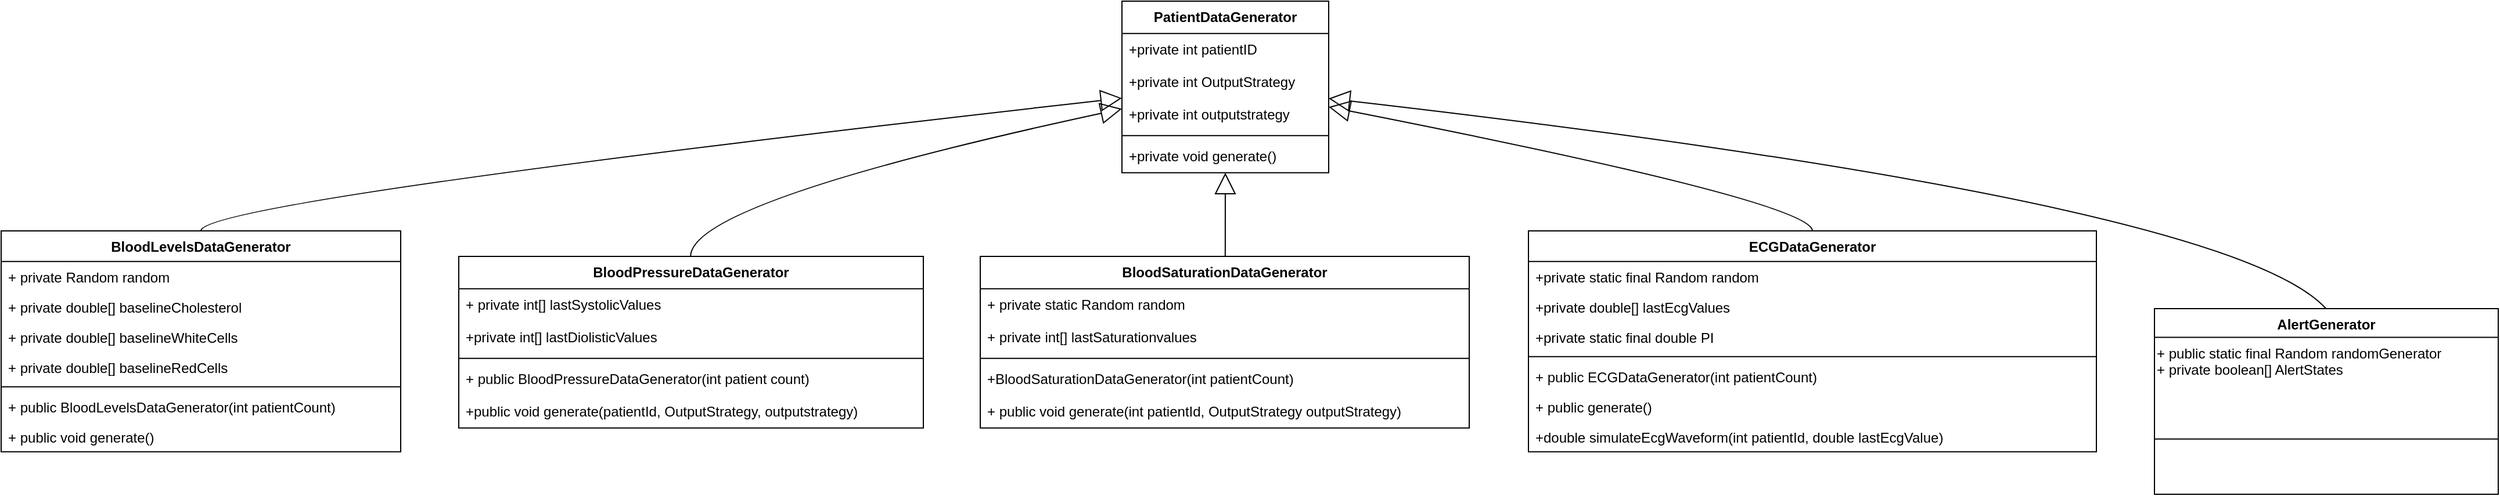 <mxfile version="24.2.7" type="github">
  <diagram id="C5RBs43oDa-KdzZeNtuy" name="Page-1">
    <mxGraphModel dx="887" dy="520" grid="1" gridSize="10" guides="1" tooltips="1" connect="1" arrows="1" fold="1" page="1" pageScale="1" pageWidth="827" pageHeight="1169" math="0" shadow="0">
      <root>
        <mxCell id="WIyWlLk6GJQsqaUBKTNV-0" />
        <mxCell id="WIyWlLk6GJQsqaUBKTNV-1" parent="WIyWlLk6GJQsqaUBKTNV-0" />
        <mxCell id="Af25B5TgeSPkg5sPbAyL-43" value="PatientDataGenerator" style="swimlane;fontStyle=1;align=center;verticalAlign=top;childLayout=stackLayout;horizontal=1;startSize=27.9;horizontalStack=0;resizeParent=1;resizeParentMax=0;resizeLast=0;collapsible=0;marginBottom=0;" vertex="1" parent="WIyWlLk6GJQsqaUBKTNV-1">
          <mxGeometry x="985" y="20" width="178" height="147.9" as="geometry" />
        </mxCell>
        <mxCell id="Af25B5TgeSPkg5sPbAyL-44" value="+private int patientID" style="text;strokeColor=none;fillColor=none;align=left;verticalAlign=top;spacingLeft=4;spacingRight=4;overflow=hidden;rotatable=0;points=[[0,0.5],[1,0.5]];portConstraint=eastwest;" vertex="1" parent="Af25B5TgeSPkg5sPbAyL-43">
          <mxGeometry y="27.9" width="178" height="28" as="geometry" />
        </mxCell>
        <mxCell id="Af25B5TgeSPkg5sPbAyL-45" value="+private int OutputStrategy" style="text;strokeColor=none;fillColor=none;align=left;verticalAlign=top;spacingLeft=4;spacingRight=4;overflow=hidden;rotatable=0;points=[[0,0.5],[1,0.5]];portConstraint=eastwest;" vertex="1" parent="Af25B5TgeSPkg5sPbAyL-43">
          <mxGeometry y="55.9" width="178" height="28" as="geometry" />
        </mxCell>
        <mxCell id="Af25B5TgeSPkg5sPbAyL-46" value="+private int outputstrategy" style="text;strokeColor=none;fillColor=none;align=left;verticalAlign=top;spacingLeft=4;spacingRight=4;overflow=hidden;rotatable=0;points=[[0,0.5],[1,0.5]];portConstraint=eastwest;" vertex="1" parent="Af25B5TgeSPkg5sPbAyL-43">
          <mxGeometry y="83.9" width="178" height="28" as="geometry" />
        </mxCell>
        <mxCell id="Af25B5TgeSPkg5sPbAyL-47" style="line;strokeWidth=1;fillColor=none;align=left;verticalAlign=middle;spacingTop=-1;spacingLeft=3;spacingRight=3;rotatable=0;labelPosition=right;points=[];portConstraint=eastwest;strokeColor=inherit;" vertex="1" parent="Af25B5TgeSPkg5sPbAyL-43">
          <mxGeometry y="111.9" width="178" height="8" as="geometry" />
        </mxCell>
        <mxCell id="Af25B5TgeSPkg5sPbAyL-48" value="+private void generate()" style="text;strokeColor=none;fillColor=none;align=left;verticalAlign=top;spacingLeft=4;spacingRight=4;overflow=hidden;rotatable=0;points=[[0,0.5],[1,0.5]];portConstraint=eastwest;" vertex="1" parent="Af25B5TgeSPkg5sPbAyL-43">
          <mxGeometry y="119.9" width="178" height="28" as="geometry" />
        </mxCell>
        <mxCell id="Af25B5TgeSPkg5sPbAyL-49" value="BloodLevelsDataGenerator" style="swimlane;fontStyle=1;align=center;verticalAlign=top;childLayout=stackLayout;horizontal=1;startSize=26.357;horizontalStack=0;resizeParent=1;resizeParentMax=0;resizeLast=0;collapsible=0;marginBottom=0;" vertex="1" parent="WIyWlLk6GJQsqaUBKTNV-1">
          <mxGeometry x="20" y="218" width="344" height="190.357" as="geometry" />
        </mxCell>
        <mxCell id="Af25B5TgeSPkg5sPbAyL-50" value="+ private Random random" style="text;strokeColor=none;fillColor=none;align=left;verticalAlign=top;spacingLeft=4;spacingRight=4;overflow=hidden;rotatable=0;points=[[0,0.5],[1,0.5]];portConstraint=eastwest;" vertex="1" parent="Af25B5TgeSPkg5sPbAyL-49">
          <mxGeometry y="26.357" width="344" height="26" as="geometry" />
        </mxCell>
        <mxCell id="Af25B5TgeSPkg5sPbAyL-51" value="+ private double[] baselineCholesterol" style="text;strokeColor=none;fillColor=none;align=left;verticalAlign=top;spacingLeft=4;spacingRight=4;overflow=hidden;rotatable=0;points=[[0,0.5],[1,0.5]];portConstraint=eastwest;" vertex="1" parent="Af25B5TgeSPkg5sPbAyL-49">
          <mxGeometry y="52.357" width="344" height="26" as="geometry" />
        </mxCell>
        <mxCell id="Af25B5TgeSPkg5sPbAyL-52" value="+ private double[] baselineWhiteCells" style="text;strokeColor=none;fillColor=none;align=left;verticalAlign=top;spacingLeft=4;spacingRight=4;overflow=hidden;rotatable=0;points=[[0,0.5],[1,0.5]];portConstraint=eastwest;" vertex="1" parent="Af25B5TgeSPkg5sPbAyL-49">
          <mxGeometry y="78.357" width="344" height="26" as="geometry" />
        </mxCell>
        <mxCell id="Af25B5TgeSPkg5sPbAyL-53" value="+ private double[] baselineRedCells" style="text;strokeColor=none;fillColor=none;align=left;verticalAlign=top;spacingLeft=4;spacingRight=4;overflow=hidden;rotatable=0;points=[[0,0.5],[1,0.5]];portConstraint=eastwest;" vertex="1" parent="Af25B5TgeSPkg5sPbAyL-49">
          <mxGeometry y="104.357" width="344" height="26" as="geometry" />
        </mxCell>
        <mxCell id="Af25B5TgeSPkg5sPbAyL-54" style="line;strokeWidth=1;fillColor=none;align=left;verticalAlign=middle;spacingTop=-1;spacingLeft=3;spacingRight=3;rotatable=0;labelPosition=right;points=[];portConstraint=eastwest;strokeColor=inherit;" vertex="1" parent="Af25B5TgeSPkg5sPbAyL-49">
          <mxGeometry y="130.357" width="344" height="8" as="geometry" />
        </mxCell>
        <mxCell id="Af25B5TgeSPkg5sPbAyL-55" value="+ public BloodLevelsDataGenerator(int patientCount)" style="text;strokeColor=none;fillColor=none;align=left;verticalAlign=top;spacingLeft=4;spacingRight=4;overflow=hidden;rotatable=0;points=[[0,0.5],[1,0.5]];portConstraint=eastwest;" vertex="1" parent="Af25B5TgeSPkg5sPbAyL-49">
          <mxGeometry y="138.357" width="344" height="26" as="geometry" />
        </mxCell>
        <mxCell id="Af25B5TgeSPkg5sPbAyL-56" value="+ public void generate()" style="text;strokeColor=none;fillColor=none;align=left;verticalAlign=top;spacingLeft=4;spacingRight=4;overflow=hidden;rotatable=0;points=[[0,0.5],[1,0.5]];portConstraint=eastwest;" vertex="1" parent="Af25B5TgeSPkg5sPbAyL-49">
          <mxGeometry y="164.357" width="344" height="26" as="geometry" />
        </mxCell>
        <mxCell id="Af25B5TgeSPkg5sPbAyL-57" value="BloodPressureDataGenerator" style="swimlane;fontStyle=1;align=center;verticalAlign=top;childLayout=stackLayout;horizontal=1;startSize=27.9;horizontalStack=0;resizeParent=1;resizeParentMax=0;resizeLast=0;collapsible=0;marginBottom=0;" vertex="1" parent="WIyWlLk6GJQsqaUBKTNV-1">
          <mxGeometry x="414" y="240" width="400" height="147.9" as="geometry" />
        </mxCell>
        <mxCell id="Af25B5TgeSPkg5sPbAyL-58" value="+ private int[] lastSystolicValues" style="text;strokeColor=none;fillColor=none;align=left;verticalAlign=top;spacingLeft=4;spacingRight=4;overflow=hidden;rotatable=0;points=[[0,0.5],[1,0.5]];portConstraint=eastwest;" vertex="1" parent="Af25B5TgeSPkg5sPbAyL-57">
          <mxGeometry y="27.9" width="400" height="28" as="geometry" />
        </mxCell>
        <mxCell id="Af25B5TgeSPkg5sPbAyL-59" value="+private int[] lastDiolisticValues" style="text;strokeColor=none;fillColor=none;align=left;verticalAlign=top;spacingLeft=4;spacingRight=4;overflow=hidden;rotatable=0;points=[[0,0.5],[1,0.5]];portConstraint=eastwest;" vertex="1" parent="Af25B5TgeSPkg5sPbAyL-57">
          <mxGeometry y="55.9" width="400" height="28" as="geometry" />
        </mxCell>
        <mxCell id="Af25B5TgeSPkg5sPbAyL-60" style="line;strokeWidth=1;fillColor=none;align=left;verticalAlign=middle;spacingTop=-1;spacingLeft=3;spacingRight=3;rotatable=0;labelPosition=right;points=[];portConstraint=eastwest;strokeColor=inherit;" vertex="1" parent="Af25B5TgeSPkg5sPbAyL-57">
          <mxGeometry y="83.9" width="400" height="8" as="geometry" />
        </mxCell>
        <mxCell id="Af25B5TgeSPkg5sPbAyL-61" value="+ public BloodPressureDataGenerator(int patient count)" style="text;strokeColor=none;fillColor=none;align=left;verticalAlign=top;spacingLeft=4;spacingRight=4;overflow=hidden;rotatable=0;points=[[0,0.5],[1,0.5]];portConstraint=eastwest;" vertex="1" parent="Af25B5TgeSPkg5sPbAyL-57">
          <mxGeometry y="91.9" width="400" height="28" as="geometry" />
        </mxCell>
        <mxCell id="Af25B5TgeSPkg5sPbAyL-62" value="+public void generate(patientId, OutputStrategy, outputstrategy)" style="text;strokeColor=none;fillColor=none;align=left;verticalAlign=top;spacingLeft=4;spacingRight=4;overflow=hidden;rotatable=0;points=[[0,0.5],[1,0.5]];portConstraint=eastwest;" vertex="1" parent="Af25B5TgeSPkg5sPbAyL-57">
          <mxGeometry y="119.9" width="400" height="28" as="geometry" />
        </mxCell>
        <mxCell id="Af25B5TgeSPkg5sPbAyL-63" value="BloodSaturationDataGenerator" style="swimlane;fontStyle=1;align=center;verticalAlign=top;childLayout=stackLayout;horizontal=1;startSize=27.9;horizontalStack=0;resizeParent=1;resizeParentMax=0;resizeLast=0;collapsible=0;marginBottom=0;" vertex="1" parent="WIyWlLk6GJQsqaUBKTNV-1">
          <mxGeometry x="863" y="240" width="421" height="147.9" as="geometry" />
        </mxCell>
        <mxCell id="Af25B5TgeSPkg5sPbAyL-64" value="+ private static Random random" style="text;strokeColor=none;fillColor=none;align=left;verticalAlign=top;spacingLeft=4;spacingRight=4;overflow=hidden;rotatable=0;points=[[0,0.5],[1,0.5]];portConstraint=eastwest;" vertex="1" parent="Af25B5TgeSPkg5sPbAyL-63">
          <mxGeometry y="27.9" width="421" height="28" as="geometry" />
        </mxCell>
        <mxCell id="Af25B5TgeSPkg5sPbAyL-65" value="+ private int[] lastSaturationvalues" style="text;strokeColor=none;fillColor=none;align=left;verticalAlign=top;spacingLeft=4;spacingRight=4;overflow=hidden;rotatable=0;points=[[0,0.5],[1,0.5]];portConstraint=eastwest;" vertex="1" parent="Af25B5TgeSPkg5sPbAyL-63">
          <mxGeometry y="55.9" width="421" height="28" as="geometry" />
        </mxCell>
        <mxCell id="Af25B5TgeSPkg5sPbAyL-66" style="line;strokeWidth=1;fillColor=none;align=left;verticalAlign=middle;spacingTop=-1;spacingLeft=3;spacingRight=3;rotatable=0;labelPosition=right;points=[];portConstraint=eastwest;strokeColor=inherit;" vertex="1" parent="Af25B5TgeSPkg5sPbAyL-63">
          <mxGeometry y="83.9" width="421" height="8" as="geometry" />
        </mxCell>
        <mxCell id="Af25B5TgeSPkg5sPbAyL-67" value="+BloodSaturationDataGenerator(int patientCount)" style="text;strokeColor=none;fillColor=none;align=left;verticalAlign=top;spacingLeft=4;spacingRight=4;overflow=hidden;rotatable=0;points=[[0,0.5],[1,0.5]];portConstraint=eastwest;" vertex="1" parent="Af25B5TgeSPkg5sPbAyL-63">
          <mxGeometry y="91.9" width="421" height="28" as="geometry" />
        </mxCell>
        <mxCell id="Af25B5TgeSPkg5sPbAyL-68" value="+ public void generate(int patientId, OutputStrategy outputStrategy)" style="text;strokeColor=none;fillColor=none;align=left;verticalAlign=top;spacingLeft=4;spacingRight=4;overflow=hidden;rotatable=0;points=[[0,0.5],[1,0.5]];portConstraint=eastwest;" vertex="1" parent="Af25B5TgeSPkg5sPbAyL-63">
          <mxGeometry y="119.9" width="421" height="28" as="geometry" />
        </mxCell>
        <mxCell id="Af25B5TgeSPkg5sPbAyL-69" value="ECGDataGenerator" style="swimlane;fontStyle=1;align=center;verticalAlign=top;childLayout=stackLayout;horizontal=1;startSize=26.357;horizontalStack=0;resizeParent=1;resizeParentMax=0;resizeLast=0;collapsible=0;marginBottom=0;" vertex="1" parent="WIyWlLk6GJQsqaUBKTNV-1">
          <mxGeometry x="1335" y="218" width="489" height="190.357" as="geometry" />
        </mxCell>
        <mxCell id="Af25B5TgeSPkg5sPbAyL-70" value="+private static final Random random" style="text;strokeColor=none;fillColor=none;align=left;verticalAlign=top;spacingLeft=4;spacingRight=4;overflow=hidden;rotatable=0;points=[[0,0.5],[1,0.5]];portConstraint=eastwest;" vertex="1" parent="Af25B5TgeSPkg5sPbAyL-69">
          <mxGeometry y="26.357" width="489" height="26" as="geometry" />
        </mxCell>
        <mxCell id="Af25B5TgeSPkg5sPbAyL-71" value="+private double[] lastEcgValues" style="text;strokeColor=none;fillColor=none;align=left;verticalAlign=top;spacingLeft=4;spacingRight=4;overflow=hidden;rotatable=0;points=[[0,0.5],[1,0.5]];portConstraint=eastwest;" vertex="1" parent="Af25B5TgeSPkg5sPbAyL-69">
          <mxGeometry y="52.357" width="489" height="26" as="geometry" />
        </mxCell>
        <mxCell id="Af25B5TgeSPkg5sPbAyL-72" value="+private static final double PI" style="text;strokeColor=none;fillColor=none;align=left;verticalAlign=top;spacingLeft=4;spacingRight=4;overflow=hidden;rotatable=0;points=[[0,0.5],[1,0.5]];portConstraint=eastwest;" vertex="1" parent="Af25B5TgeSPkg5sPbAyL-69">
          <mxGeometry y="78.357" width="489" height="26" as="geometry" />
        </mxCell>
        <mxCell id="Af25B5TgeSPkg5sPbAyL-73" style="line;strokeWidth=1;fillColor=none;align=left;verticalAlign=middle;spacingTop=-1;spacingLeft=3;spacingRight=3;rotatable=0;labelPosition=right;points=[];portConstraint=eastwest;strokeColor=inherit;" vertex="1" parent="Af25B5TgeSPkg5sPbAyL-69">
          <mxGeometry y="104.357" width="489" height="8" as="geometry" />
        </mxCell>
        <mxCell id="Af25B5TgeSPkg5sPbAyL-74" value="+ public ECGDataGenerator(int patientCount)" style="text;strokeColor=none;fillColor=none;align=left;verticalAlign=top;spacingLeft=4;spacingRight=4;overflow=hidden;rotatable=0;points=[[0,0.5],[1,0.5]];portConstraint=eastwest;" vertex="1" parent="Af25B5TgeSPkg5sPbAyL-69">
          <mxGeometry y="112.357" width="489" height="26" as="geometry" />
        </mxCell>
        <mxCell id="Af25B5TgeSPkg5sPbAyL-75" value="+ public generate()" style="text;strokeColor=none;fillColor=none;align=left;verticalAlign=top;spacingLeft=4;spacingRight=4;overflow=hidden;rotatable=0;points=[[0,0.5],[1,0.5]];portConstraint=eastwest;" vertex="1" parent="Af25B5TgeSPkg5sPbAyL-69">
          <mxGeometry y="138.357" width="489" height="26" as="geometry" />
        </mxCell>
        <mxCell id="Af25B5TgeSPkg5sPbAyL-76" value="+double simulateEcgWaveform(int patientId, double lastEcgValue)" style="text;strokeColor=none;fillColor=none;align=left;verticalAlign=top;spacingLeft=4;spacingRight=4;overflow=hidden;rotatable=0;points=[[0,0.5],[1,0.5]];portConstraint=eastwest;" vertex="1" parent="Af25B5TgeSPkg5sPbAyL-69">
          <mxGeometry y="164.357" width="489" height="26" as="geometry" />
        </mxCell>
        <mxCell id="Af25B5TgeSPkg5sPbAyL-77" value="AlertGenerator" style="swimlane;align=center;verticalAlign=top;childLayout=stackLayout;horizontal=1;startSize=24.75;horizontalStack=0;resizeParent=1;resizeParentMax=0;resizeLast=0;collapsible=0;marginBottom=0;" vertex="1" parent="WIyWlLk6GJQsqaUBKTNV-1">
          <mxGeometry x="1874" y="285" width="296" height="160" as="geometry" />
        </mxCell>
        <mxCell id="Af25B5TgeSPkg5sPbAyL-86" value="+ public static final Random randomGenerator&lt;div&gt;&lt;span style=&quot;background-color: initial;&quot;&gt;+ private boolean[] AlertStates&lt;/span&gt;&lt;br&gt;&lt;/div&gt;&lt;div&gt;&lt;span style=&quot;background-color: initial;&quot;&gt;&lt;br&gt;&lt;/span&gt;&lt;/div&gt;" style="text;whiteSpace=wrap;html=1;" vertex="1" parent="Af25B5TgeSPkg5sPbAyL-77">
          <mxGeometry y="24.75" width="296" height="40" as="geometry" />
        </mxCell>
        <mxCell id="Af25B5TgeSPkg5sPbAyL-78" style="line;strokeWidth=1;fillColor=none;align=left;verticalAlign=middle;spacingTop=-1;spacingLeft=3;spacingRight=3;rotatable=0;labelPosition=right;points=[];portConstraint=eastwest;strokeColor=inherit;" vertex="1" parent="Af25B5TgeSPkg5sPbAyL-77">
          <mxGeometry y="64.75" width="296" height="95.25" as="geometry" />
        </mxCell>
        <mxCell id="Af25B5TgeSPkg5sPbAyL-79" value="" style="curved=1;startArrow=block;startSize=16;startFill=0;endArrow=none;exitX=0.001;exitY=0.565;entryX=0.5;entryY=-0.003;rounded=0;" edge="1" parent="WIyWlLk6GJQsqaUBKTNV-1" source="Af25B5TgeSPkg5sPbAyL-43" target="Af25B5TgeSPkg5sPbAyL-49">
          <mxGeometry relative="1" as="geometry">
            <Array as="points">
              <mxPoint x="192" y="193" />
            </Array>
          </mxGeometry>
        </mxCell>
        <mxCell id="Af25B5TgeSPkg5sPbAyL-80" value="" style="curved=1;startArrow=block;startSize=16;startFill=0;endArrow=none;exitX=0.001;exitY=0.627;entryX=0.499;entryY=0;rounded=0;" edge="1" parent="WIyWlLk6GJQsqaUBKTNV-1" source="Af25B5TgeSPkg5sPbAyL-43" target="Af25B5TgeSPkg5sPbAyL-57">
          <mxGeometry relative="1" as="geometry">
            <Array as="points">
              <mxPoint x="614" y="193" />
            </Array>
          </mxGeometry>
        </mxCell>
        <mxCell id="Af25B5TgeSPkg5sPbAyL-81" value="" style="curved=1;startArrow=block;startSize=16;startFill=0;endArrow=none;exitX=0.5;exitY=0.997;entryX=0.501;entryY=0;rounded=0;" edge="1" parent="WIyWlLk6GJQsqaUBKTNV-1" source="Af25B5TgeSPkg5sPbAyL-43" target="Af25B5TgeSPkg5sPbAyL-63">
          <mxGeometry relative="1" as="geometry">
            <Array as="points" />
          </mxGeometry>
        </mxCell>
        <mxCell id="Af25B5TgeSPkg5sPbAyL-82" value="" style="curved=1;startArrow=block;startSize=16;startFill=0;endArrow=none;exitX=0.999;exitY=0.616;entryX=0.5;entryY=-0.003;rounded=0;" edge="1" parent="WIyWlLk6GJQsqaUBKTNV-1" source="Af25B5TgeSPkg5sPbAyL-43" target="Af25B5TgeSPkg5sPbAyL-69">
          <mxGeometry relative="1" as="geometry">
            <Array as="points">
              <mxPoint x="1579" y="193" />
            </Array>
          </mxGeometry>
        </mxCell>
        <mxCell id="Af25B5TgeSPkg5sPbAyL-83" value="" style="curved=1;startArrow=block;startSize=16;startFill=0;endArrow=none;exitX=0.999;exitY=0.567;entryX=0.499;entryY=0;rounded=0;" edge="1" parent="WIyWlLk6GJQsqaUBKTNV-1" source="Af25B5TgeSPkg5sPbAyL-43" target="Af25B5TgeSPkg5sPbAyL-77">
          <mxGeometry relative="1" as="geometry">
            <Array as="points">
              <mxPoint x="1938" y="193" />
            </Array>
          </mxGeometry>
        </mxCell>
      </root>
    </mxGraphModel>
  </diagram>
</mxfile>
